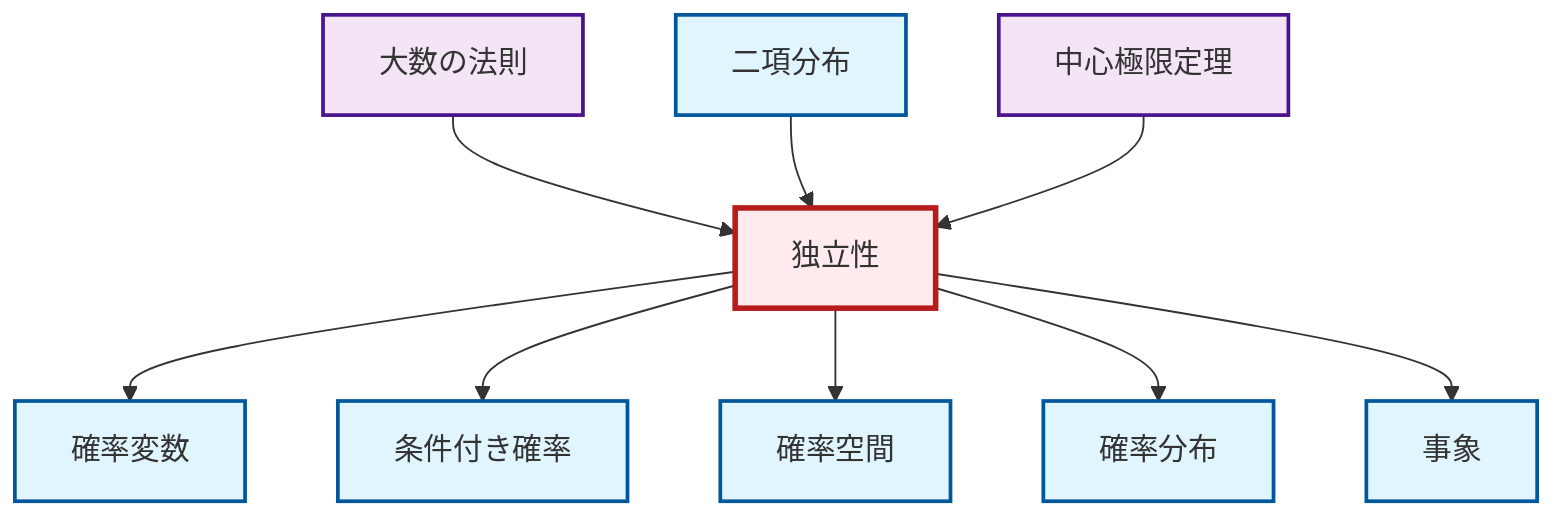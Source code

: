 graph TD
    classDef definition fill:#e1f5fe,stroke:#01579b,stroke-width:2px
    classDef theorem fill:#f3e5f5,stroke:#4a148c,stroke-width:2px
    classDef axiom fill:#fff3e0,stroke:#e65100,stroke-width:2px
    classDef example fill:#e8f5e9,stroke:#1b5e20,stroke-width:2px
    classDef current fill:#ffebee,stroke:#b71c1c,stroke-width:3px
    def-probability-space["確率空間"]:::definition
    def-independence["独立性"]:::definition
    def-random-variable["確率変数"]:::definition
    thm-law-of-large-numbers["大数の法則"]:::theorem
    thm-central-limit["中心極限定理"]:::theorem
    def-binomial-distribution["二項分布"]:::definition
    def-event["事象"]:::definition
    def-conditional-probability["条件付き確率"]:::definition
    def-probability-distribution["確率分布"]:::definition
    def-independence --> def-random-variable
    thm-law-of-large-numbers --> def-independence
    def-independence --> def-conditional-probability
    def-independence --> def-probability-space
    def-binomial-distribution --> def-independence
    thm-central-limit --> def-independence
    def-independence --> def-probability-distribution
    def-independence --> def-event
    class def-independence current